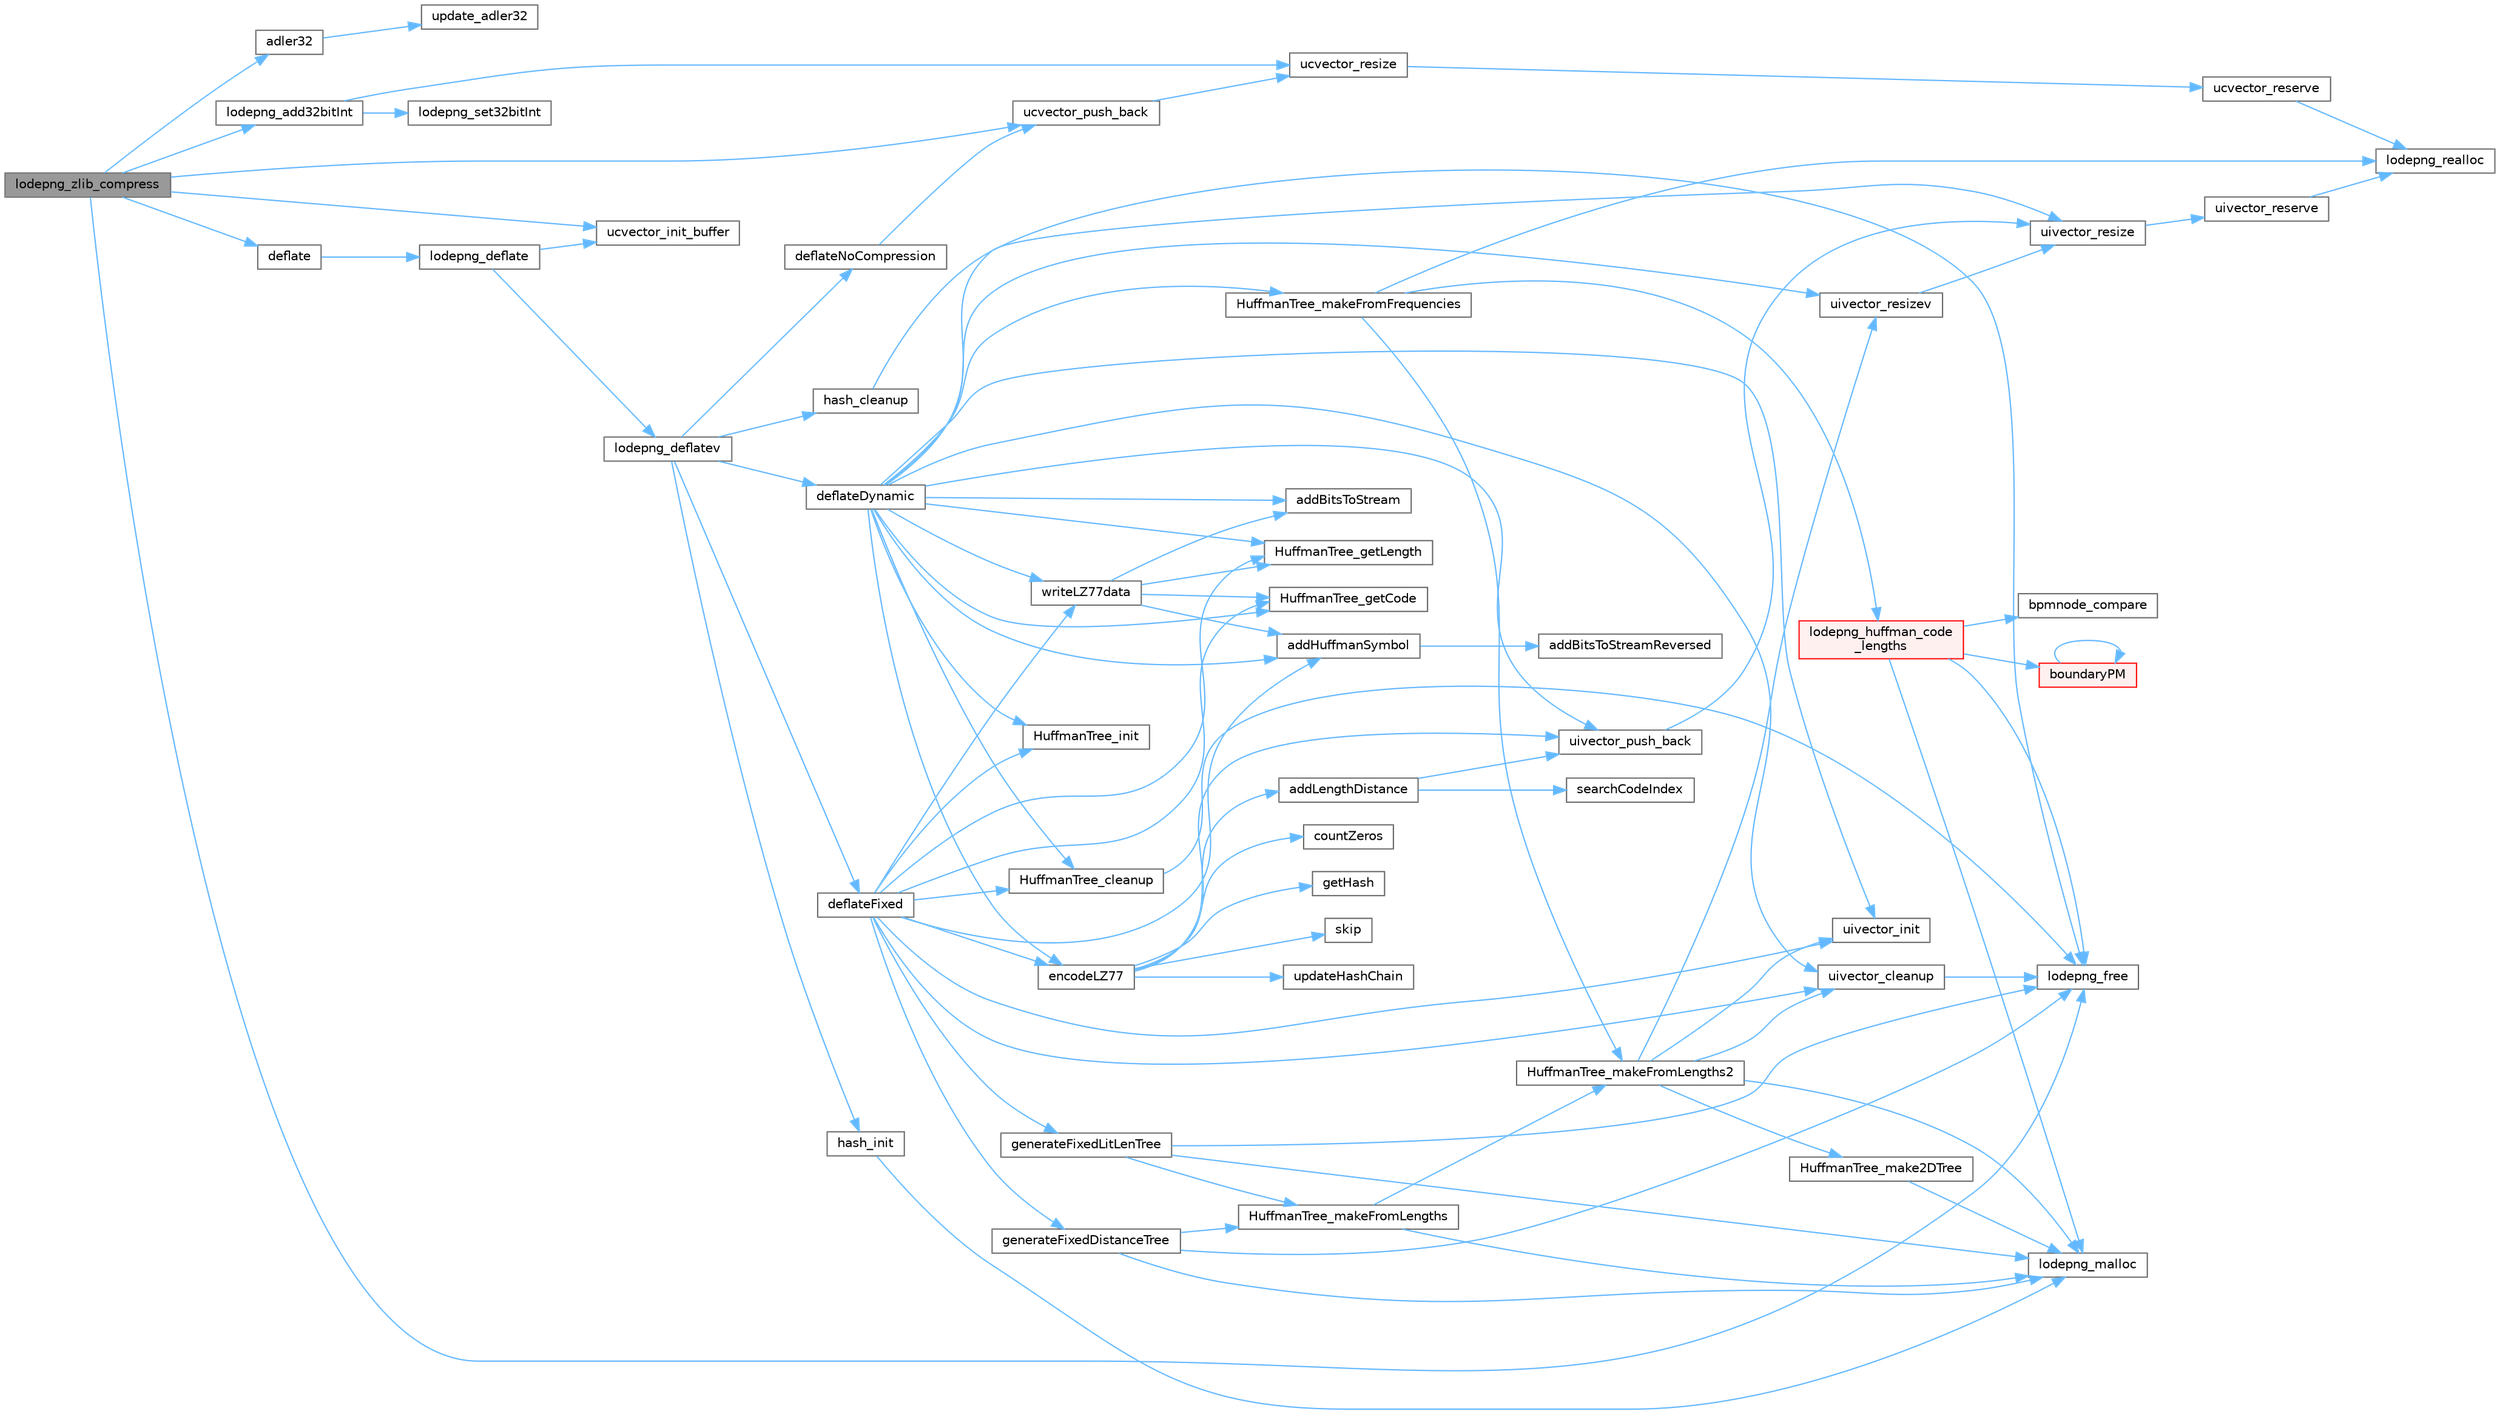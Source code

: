 digraph "lodepng_zlib_compress"
{
 // LATEX_PDF_SIZE
  bgcolor="transparent";
  edge [fontname=Helvetica,fontsize=10,labelfontname=Helvetica,labelfontsize=10];
  node [fontname=Helvetica,fontsize=10,shape=box,height=0.2,width=0.4];
  rankdir="LR";
  Node1 [id="Node000001",label="lodepng_zlib_compress",height=0.2,width=0.4,color="gray40", fillcolor="grey60", style="filled", fontcolor="black",tooltip=" "];
  Node1 -> Node2 [id="edge90_Node000001_Node000002",color="steelblue1",style="solid",tooltip=" "];
  Node2 [id="Node000002",label="adler32",height=0.2,width=0.4,color="grey40", fillcolor="white", style="filled",URL="$lodepng_8cpp.html#aaff8570a8cd87fb288946c4465077c8d",tooltip=" "];
  Node2 -> Node3 [id="edge91_Node000002_Node000003",color="steelblue1",style="solid",tooltip=" "];
  Node3 [id="Node000003",label="update_adler32",height=0.2,width=0.4,color="grey40", fillcolor="white", style="filled",URL="$lodepng_8cpp.html#a6b8e3bf04ec5a378eabb8851728421dd",tooltip=" "];
  Node1 -> Node4 [id="edge92_Node000001_Node000004",color="steelblue1",style="solid",tooltip=" "];
  Node4 [id="Node000004",label="deflate",height=0.2,width=0.4,color="grey40", fillcolor="white", style="filled",URL="$lodepng_8cpp.html#a1d17e3031a5892a1e34c43b1b3cdae36",tooltip=" "];
  Node4 -> Node5 [id="edge93_Node000004_Node000005",color="steelblue1",style="solid",tooltip=" "];
  Node5 [id="Node000005",label="lodepng_deflate",height=0.2,width=0.4,color="grey40", fillcolor="white", style="filled",URL="$lodepng_8cpp.html#a6f5f070e236aaf9b1809e34b467f3225",tooltip=" "];
  Node5 -> Node6 [id="edge94_Node000005_Node000006",color="steelblue1",style="solid",tooltip=" "];
  Node6 [id="Node000006",label="lodepng_deflatev",height=0.2,width=0.4,color="grey40", fillcolor="white", style="filled",URL="$lodepng_8cpp.html#a39ac60ba8b9972ab13c74559681c6346",tooltip=" "];
  Node6 -> Node7 [id="edge95_Node000006_Node000007",color="steelblue1",style="solid",tooltip=" "];
  Node7 [id="Node000007",label="deflateDynamic",height=0.2,width=0.4,color="grey40", fillcolor="white", style="filled",URL="$lodepng_8cpp.html#ae121df49cb1cf4d071177875f21a364a",tooltip=" "];
  Node7 -> Node8 [id="edge96_Node000007_Node000008",color="steelblue1",style="solid",tooltip=" "];
  Node8 [id="Node000008",label="addBitsToStream",height=0.2,width=0.4,color="grey40", fillcolor="white", style="filled",URL="$lodepng_8cpp.html#aaee6011b88c8b394ccd9e868b01cafa6",tooltip=" "];
  Node7 -> Node9 [id="edge97_Node000007_Node000009",color="steelblue1",style="solid",tooltip=" "];
  Node9 [id="Node000009",label="addHuffmanSymbol",height=0.2,width=0.4,color="grey40", fillcolor="white", style="filled",URL="$lodepng_8cpp.html#a8220b4fba74162202ac5294bde504252",tooltip=" "];
  Node9 -> Node10 [id="edge98_Node000009_Node000010",color="steelblue1",style="solid",tooltip=" "];
  Node10 [id="Node000010",label="addBitsToStreamReversed",height=0.2,width=0.4,color="grey40", fillcolor="white", style="filled",URL="$lodepng_8cpp.html#aef353b91f13641f94a9028ac84fb330c",tooltip=" "];
  Node7 -> Node11 [id="edge99_Node000007_Node000011",color="steelblue1",style="solid",tooltip=" "];
  Node11 [id="Node000011",label="encodeLZ77",height=0.2,width=0.4,color="grey40", fillcolor="white", style="filled",URL="$lodepng_8cpp.html#a43999e66c6578e9ac1275d7ece61d568",tooltip=" "];
  Node11 -> Node12 [id="edge100_Node000011_Node000012",color="steelblue1",style="solid",tooltip=" "];
  Node12 [id="Node000012",label="addLengthDistance",height=0.2,width=0.4,color="grey40", fillcolor="white", style="filled",URL="$lodepng_8cpp.html#aad409090a7949e79b1db4c3a34431712",tooltip=" "];
  Node12 -> Node13 [id="edge101_Node000012_Node000013",color="steelblue1",style="solid",tooltip=" "];
  Node13 [id="Node000013",label="searchCodeIndex",height=0.2,width=0.4,color="grey40", fillcolor="white", style="filled",URL="$lodepng_8cpp.html#a1be657e325355087ebe176d187d2c0a5",tooltip=" "];
  Node12 -> Node14 [id="edge102_Node000012_Node000014",color="steelblue1",style="solid",tooltip=" "];
  Node14 [id="Node000014",label="uivector_push_back",height=0.2,width=0.4,color="grey40", fillcolor="white", style="filled",URL="$lodepng_8cpp.html#a5cfb7c89e9f18896101fddb10786cbc2",tooltip=" "];
  Node14 -> Node15 [id="edge103_Node000014_Node000015",color="steelblue1",style="solid",tooltip=" "];
  Node15 [id="Node000015",label="uivector_resize",height=0.2,width=0.4,color="grey40", fillcolor="white", style="filled",URL="$lodepng_8cpp.html#a348bbe51fbdd2881e2caabe468611a26",tooltip=" "];
  Node15 -> Node16 [id="edge104_Node000015_Node000016",color="steelblue1",style="solid",tooltip=" "];
  Node16 [id="Node000016",label="uivector_reserve",height=0.2,width=0.4,color="grey40", fillcolor="white", style="filled",URL="$lodepng_8cpp.html#a61adf65885d6d7d2ca17cc74c4878da2",tooltip=" "];
  Node16 -> Node17 [id="edge105_Node000016_Node000017",color="steelblue1",style="solid",tooltip=" "];
  Node17 [id="Node000017",label="lodepng_realloc",height=0.2,width=0.4,color="grey40", fillcolor="white", style="filled",URL="$lodepng_8cpp.html#ad7375c56c635fedd36932cf21b703162",tooltip=" "];
  Node11 -> Node18 [id="edge106_Node000011_Node000018",color="steelblue1",style="solid",tooltip=" "];
  Node18 [id="Node000018",label="countZeros",height=0.2,width=0.4,color="grey40", fillcolor="white", style="filled",URL="$lodepng_8cpp.html#a92ccc314f19e1d89170fadb55b760464",tooltip=" "];
  Node11 -> Node19 [id="edge107_Node000011_Node000019",color="steelblue1",style="solid",tooltip=" "];
  Node19 [id="Node000019",label="getHash",height=0.2,width=0.4,color="grey40", fillcolor="white", style="filled",URL="$lodepng_8cpp.html#a7a0f9762d3257497e827f8afde3d05fe",tooltip=" "];
  Node11 -> Node20 [id="edge108_Node000011_Node000020",color="steelblue1",style="solid",tooltip=" "];
  Node20 [id="Node000020",label="skip",height=0.2,width=0.4,color="grey40", fillcolor="white", style="filled",URL="$_json_8c.html#af38ca32489aef093745b4eb4673c64f3",tooltip=" "];
  Node11 -> Node14 [id="edge109_Node000011_Node000014",color="steelblue1",style="solid",tooltip=" "];
  Node11 -> Node21 [id="edge110_Node000011_Node000021",color="steelblue1",style="solid",tooltip=" "];
  Node21 [id="Node000021",label="updateHashChain",height=0.2,width=0.4,color="grey40", fillcolor="white", style="filled",URL="$lodepng_8cpp.html#a39c6ca228e05b1e0af71fc4dc87b90da",tooltip=" "];
  Node7 -> Node22 [id="edge111_Node000007_Node000022",color="steelblue1",style="solid",tooltip=" "];
  Node22 [id="Node000022",label="HuffmanTree_cleanup",height=0.2,width=0.4,color="grey40", fillcolor="white", style="filled",URL="$lodepng_8cpp.html#a3228e11a4562c70c9fb78931eb6eb44a",tooltip=" "];
  Node22 -> Node23 [id="edge112_Node000022_Node000023",color="steelblue1",style="solid",tooltip=" "];
  Node23 [id="Node000023",label="lodepng_free",height=0.2,width=0.4,color="grey40", fillcolor="white", style="filled",URL="$lodepng_8cpp.html#a5cabd4078527ba33b78791fac7e8b15c",tooltip=" "];
  Node7 -> Node24 [id="edge113_Node000007_Node000024",color="steelblue1",style="solid",tooltip=" "];
  Node24 [id="Node000024",label="HuffmanTree_getCode",height=0.2,width=0.4,color="grey40", fillcolor="white", style="filled",URL="$lodepng_8cpp.html#a4a219535105aecc94ba9d4bccfbb66b8",tooltip=" "];
  Node7 -> Node25 [id="edge114_Node000007_Node000025",color="steelblue1",style="solid",tooltip=" "];
  Node25 [id="Node000025",label="HuffmanTree_getLength",height=0.2,width=0.4,color="grey40", fillcolor="white", style="filled",URL="$lodepng_8cpp.html#a0b12e062127bf0b511165c7a14ca9a87",tooltip=" "];
  Node7 -> Node26 [id="edge115_Node000007_Node000026",color="steelblue1",style="solid",tooltip=" "];
  Node26 [id="Node000026",label="HuffmanTree_init",height=0.2,width=0.4,color="grey40", fillcolor="white", style="filled",URL="$lodepng_8cpp.html#a37cb427b175e04defdc48569b76a375c",tooltip=" "];
  Node7 -> Node27 [id="edge116_Node000007_Node000027",color="steelblue1",style="solid",tooltip=" "];
  Node27 [id="Node000027",label="HuffmanTree_makeFromFrequencies",height=0.2,width=0.4,color="grey40", fillcolor="white", style="filled",URL="$lodepng_8cpp.html#a24e41d5a8d40a77fa34914e2bc030446",tooltip=" "];
  Node27 -> Node28 [id="edge117_Node000027_Node000028",color="steelblue1",style="solid",tooltip=" "];
  Node28 [id="Node000028",label="HuffmanTree_makeFromLengths2",height=0.2,width=0.4,color="grey40", fillcolor="white", style="filled",URL="$lodepng_8cpp.html#a6dd288bb82383b61cb04855b6a38680a",tooltip=" "];
  Node28 -> Node29 [id="edge118_Node000028_Node000029",color="steelblue1",style="solid",tooltip=" "];
  Node29 [id="Node000029",label="HuffmanTree_make2DTree",height=0.2,width=0.4,color="grey40", fillcolor="white", style="filled",URL="$lodepng_8cpp.html#aadc61a27e58bef1cc7722ea172bf58fd",tooltip=" "];
  Node29 -> Node30 [id="edge119_Node000029_Node000030",color="steelblue1",style="solid",tooltip=" "];
  Node30 [id="Node000030",label="lodepng_malloc",height=0.2,width=0.4,color="grey40", fillcolor="white", style="filled",URL="$lodepng_8cpp.html#a15c8edd4f42cb9696d8f837113af9d30",tooltip=" "];
  Node28 -> Node30 [id="edge120_Node000028_Node000030",color="steelblue1",style="solid",tooltip=" "];
  Node28 -> Node31 [id="edge121_Node000028_Node000031",color="steelblue1",style="solid",tooltip=" "];
  Node31 [id="Node000031",label="uivector_cleanup",height=0.2,width=0.4,color="grey40", fillcolor="white", style="filled",URL="$lodepng_8cpp.html#a58616079535e14a89a469632d078d336",tooltip=" "];
  Node31 -> Node23 [id="edge122_Node000031_Node000023",color="steelblue1",style="solid",tooltip=" "];
  Node28 -> Node32 [id="edge123_Node000028_Node000032",color="steelblue1",style="solid",tooltip=" "];
  Node32 [id="Node000032",label="uivector_init",height=0.2,width=0.4,color="grey40", fillcolor="white", style="filled",URL="$lodepng_8cpp.html#aa03164e774d0dea9886ccdbb3f591f49",tooltip=" "];
  Node28 -> Node33 [id="edge124_Node000028_Node000033",color="steelblue1",style="solid",tooltip=" "];
  Node33 [id="Node000033",label="uivector_resizev",height=0.2,width=0.4,color="grey40", fillcolor="white", style="filled",URL="$lodepng_8cpp.html#a2ceb381bbb52c2fc72946047b58ea11d",tooltip=" "];
  Node33 -> Node15 [id="edge125_Node000033_Node000015",color="steelblue1",style="solid",tooltip=" "];
  Node27 -> Node34 [id="edge126_Node000027_Node000034",color="steelblue1",style="solid",tooltip=" "];
  Node34 [id="Node000034",label="lodepng_huffman_code\l_lengths",height=0.2,width=0.4,color="red", fillcolor="#FFF0F0", style="filled",URL="$lodepng_8cpp.html#a82c0c408213e5bbb4a8d0edbaeffc97f",tooltip=" "];
  Node34 -> Node35 [id="edge127_Node000034_Node000035",color="steelblue1",style="solid",tooltip=" "];
  Node35 [id="Node000035",label="boundaryPM",height=0.2,width=0.4,color="red", fillcolor="#FFF0F0", style="filled",URL="$lodepng_8cpp.html#a1fa0e06d91f41a5ff40b70eb97ec501f",tooltip=" "];
  Node35 -> Node35 [id="edge128_Node000035_Node000035",color="steelblue1",style="solid",tooltip=" "];
  Node34 -> Node37 [id="edge129_Node000034_Node000037",color="steelblue1",style="solid",tooltip=" "];
  Node37 [id="Node000037",label="bpmnode_compare",height=0.2,width=0.4,color="grey40", fillcolor="white", style="filled",URL="$lodepng_8cpp.html#adaab7ed393e8e55ced371076a69974d5",tooltip=" "];
  Node34 -> Node23 [id="edge130_Node000034_Node000023",color="steelblue1",style="solid",tooltip=" "];
  Node34 -> Node30 [id="edge131_Node000034_Node000030",color="steelblue1",style="solid",tooltip=" "];
  Node27 -> Node17 [id="edge132_Node000027_Node000017",color="steelblue1",style="solid",tooltip=" "];
  Node7 -> Node31 [id="edge133_Node000007_Node000031",color="steelblue1",style="solid",tooltip=" "];
  Node7 -> Node32 [id="edge134_Node000007_Node000032",color="steelblue1",style="solid",tooltip=" "];
  Node7 -> Node14 [id="edge135_Node000007_Node000014",color="steelblue1",style="solid",tooltip=" "];
  Node7 -> Node15 [id="edge136_Node000007_Node000015",color="steelblue1",style="solid",tooltip=" "];
  Node7 -> Node33 [id="edge137_Node000007_Node000033",color="steelblue1",style="solid",tooltip=" "];
  Node7 -> Node38 [id="edge138_Node000007_Node000038",color="steelblue1",style="solid",tooltip=" "];
  Node38 [id="Node000038",label="writeLZ77data",height=0.2,width=0.4,color="grey40", fillcolor="white", style="filled",URL="$lodepng_8cpp.html#a6bcad159011eeb745922886cb9b72db4",tooltip=" "];
  Node38 -> Node8 [id="edge139_Node000038_Node000008",color="steelblue1",style="solid",tooltip=" "];
  Node38 -> Node9 [id="edge140_Node000038_Node000009",color="steelblue1",style="solid",tooltip=" "];
  Node38 -> Node24 [id="edge141_Node000038_Node000024",color="steelblue1",style="solid",tooltip=" "];
  Node38 -> Node25 [id="edge142_Node000038_Node000025",color="steelblue1",style="solid",tooltip=" "];
  Node6 -> Node39 [id="edge143_Node000006_Node000039",color="steelblue1",style="solid",tooltip=" "];
  Node39 [id="Node000039",label="deflateFixed",height=0.2,width=0.4,color="grey40", fillcolor="white", style="filled",URL="$lodepng_8cpp.html#ae74e5eb341f431e2e8cf099e0691d803",tooltip=" "];
  Node39 -> Node9 [id="edge144_Node000039_Node000009",color="steelblue1",style="solid",tooltip=" "];
  Node39 -> Node11 [id="edge145_Node000039_Node000011",color="steelblue1",style="solid",tooltip=" "];
  Node39 -> Node40 [id="edge146_Node000039_Node000040",color="steelblue1",style="solid",tooltip=" "];
  Node40 [id="Node000040",label="generateFixedDistanceTree",height=0.2,width=0.4,color="grey40", fillcolor="white", style="filled",URL="$lodepng_8cpp.html#afff6d2d37364f0329eba8b54c380b1ff",tooltip=" "];
  Node40 -> Node41 [id="edge147_Node000040_Node000041",color="steelblue1",style="solid",tooltip=" "];
  Node41 [id="Node000041",label="HuffmanTree_makeFromLengths",height=0.2,width=0.4,color="grey40", fillcolor="white", style="filled",URL="$lodepng_8cpp.html#aba97231d47c3cb5538a30bb0cd4be7e9",tooltip=" "];
  Node41 -> Node28 [id="edge148_Node000041_Node000028",color="steelblue1",style="solid",tooltip=" "];
  Node41 -> Node30 [id="edge149_Node000041_Node000030",color="steelblue1",style="solid",tooltip=" "];
  Node40 -> Node23 [id="edge150_Node000040_Node000023",color="steelblue1",style="solid",tooltip=" "];
  Node40 -> Node30 [id="edge151_Node000040_Node000030",color="steelblue1",style="solid",tooltip=" "];
  Node39 -> Node42 [id="edge152_Node000039_Node000042",color="steelblue1",style="solid",tooltip=" "];
  Node42 [id="Node000042",label="generateFixedLitLenTree",height=0.2,width=0.4,color="grey40", fillcolor="white", style="filled",URL="$lodepng_8cpp.html#ae061b285397842660d714272df841c39",tooltip=" "];
  Node42 -> Node41 [id="edge153_Node000042_Node000041",color="steelblue1",style="solid",tooltip=" "];
  Node42 -> Node23 [id="edge154_Node000042_Node000023",color="steelblue1",style="solid",tooltip=" "];
  Node42 -> Node30 [id="edge155_Node000042_Node000030",color="steelblue1",style="solid",tooltip=" "];
  Node39 -> Node22 [id="edge156_Node000039_Node000022",color="steelblue1",style="solid",tooltip=" "];
  Node39 -> Node24 [id="edge157_Node000039_Node000024",color="steelblue1",style="solid",tooltip=" "];
  Node39 -> Node25 [id="edge158_Node000039_Node000025",color="steelblue1",style="solid",tooltip=" "];
  Node39 -> Node26 [id="edge159_Node000039_Node000026",color="steelblue1",style="solid",tooltip=" "];
  Node39 -> Node31 [id="edge160_Node000039_Node000031",color="steelblue1",style="solid",tooltip=" "];
  Node39 -> Node32 [id="edge161_Node000039_Node000032",color="steelblue1",style="solid",tooltip=" "];
  Node39 -> Node38 [id="edge162_Node000039_Node000038",color="steelblue1",style="solid",tooltip=" "];
  Node6 -> Node43 [id="edge163_Node000006_Node000043",color="steelblue1",style="solid",tooltip=" "];
  Node43 [id="Node000043",label="deflateNoCompression",height=0.2,width=0.4,color="grey40", fillcolor="white", style="filled",URL="$lodepng_8cpp.html#a758e000aa92967d5916db08e815e6b1f",tooltip=" "];
  Node43 -> Node44 [id="edge164_Node000043_Node000044",color="steelblue1",style="solid",tooltip=" "];
  Node44 [id="Node000044",label="ucvector_push_back",height=0.2,width=0.4,color="grey40", fillcolor="white", style="filled",URL="$lodepng_8cpp.html#a877b6a70493cb0b29f719ea48a26eadb",tooltip=" "];
  Node44 -> Node45 [id="edge165_Node000044_Node000045",color="steelblue1",style="solid",tooltip=" "];
  Node45 [id="Node000045",label="ucvector_resize",height=0.2,width=0.4,color="grey40", fillcolor="white", style="filled",URL="$lodepng_8cpp.html#ae4e2da90ae4abb858852f211eb28d622",tooltip=" "];
  Node45 -> Node46 [id="edge166_Node000045_Node000046",color="steelblue1",style="solid",tooltip=" "];
  Node46 [id="Node000046",label="ucvector_reserve",height=0.2,width=0.4,color="grey40", fillcolor="white", style="filled",URL="$lodepng_8cpp.html#ac03e508691c2826ee4065627465ccb4a",tooltip=" "];
  Node46 -> Node17 [id="edge167_Node000046_Node000017",color="steelblue1",style="solid",tooltip=" "];
  Node6 -> Node47 [id="edge168_Node000006_Node000047",color="steelblue1",style="solid",tooltip=" "];
  Node47 [id="Node000047",label="hash_cleanup",height=0.2,width=0.4,color="grey40", fillcolor="white", style="filled",URL="$lodepng_8cpp.html#a42a60458dc0338a8995e04eb17085291",tooltip=" "];
  Node47 -> Node23 [id="edge169_Node000047_Node000023",color="steelblue1",style="solid",tooltip=" "];
  Node6 -> Node48 [id="edge170_Node000006_Node000048",color="steelblue1",style="solid",tooltip=" "];
  Node48 [id="Node000048",label="hash_init",height=0.2,width=0.4,color="grey40", fillcolor="white", style="filled",URL="$lodepng_8cpp.html#af0c3ddc6fb0114714f7e87a485f0403a",tooltip=" "];
  Node48 -> Node30 [id="edge171_Node000048_Node000030",color="steelblue1",style="solid",tooltip=" "];
  Node5 -> Node49 [id="edge172_Node000005_Node000049",color="steelblue1",style="solid",tooltip=" "];
  Node49 [id="Node000049",label="ucvector_init_buffer",height=0.2,width=0.4,color="grey40", fillcolor="white", style="filled",URL="$lodepng_8cpp.html#a965dbd8125f0471f3e0d8206b4c91f22",tooltip=" "];
  Node1 -> Node50 [id="edge173_Node000001_Node000050",color="steelblue1",style="solid",tooltip=" "];
  Node50 [id="Node000050",label="lodepng_add32bitInt",height=0.2,width=0.4,color="grey40", fillcolor="white", style="filled",URL="$lodepng_8cpp.html#a4fc3164cfaabc5861f53a7cfb756b680",tooltip=" "];
  Node50 -> Node51 [id="edge174_Node000050_Node000051",color="steelblue1",style="solid",tooltip=" "];
  Node51 [id="Node000051",label="lodepng_set32bitInt",height=0.2,width=0.4,color="grey40", fillcolor="white", style="filled",URL="$lodepng_8cpp.html#a47e47531b3e88528764994ee5b1ec0f9",tooltip=" "];
  Node50 -> Node45 [id="edge175_Node000050_Node000045",color="steelblue1",style="solid",tooltip=" "];
  Node1 -> Node23 [id="edge176_Node000001_Node000023",color="steelblue1",style="solid",tooltip=" "];
  Node1 -> Node49 [id="edge177_Node000001_Node000049",color="steelblue1",style="solid",tooltip=" "];
  Node1 -> Node44 [id="edge178_Node000001_Node000044",color="steelblue1",style="solid",tooltip=" "];
}
